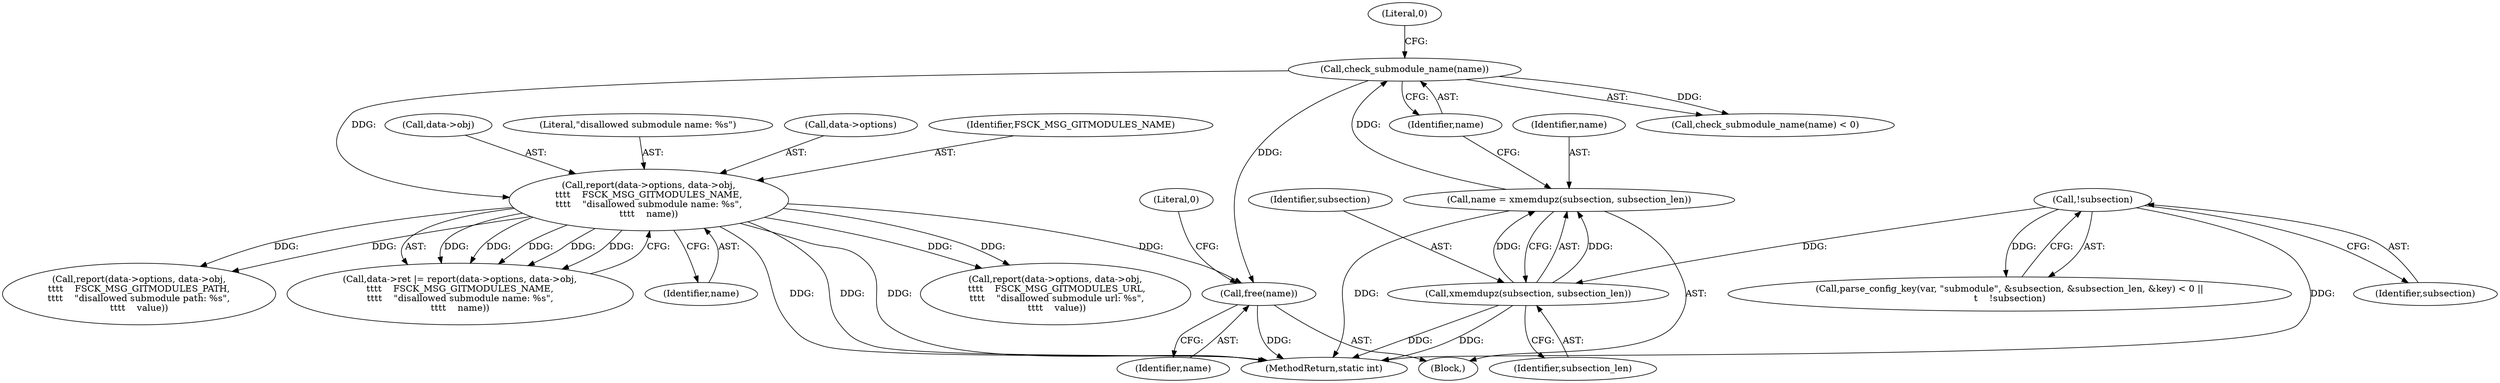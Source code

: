 digraph "0_git_1a7fd1fb2998002da6e9ff2ee46e1bdd25ee8404@API" {
"1000202" [label="(Call,free(name))"];
"1000144" [label="(Call,report(data->options, data->obj,\n\t\t\t\t    FSCK_MSG_GITMODULES_NAME,\n\t\t\t\t    \"disallowed submodule name: %s\",\n\t\t\t\t    name))"];
"1000137" [label="(Call,check_submodule_name(name))"];
"1000130" [label="(Call,name = xmemdupz(subsection, subsection_len))"];
"1000132" [label="(Call,xmemdupz(subsection, subsection_len))"];
"1000126" [label="(Call,!subsection)"];
"1000205" [label="(Literal,0)"];
"1000168" [label="(Call,report(data->options, data->obj,\n \t\t\t\t    FSCK_MSG_GITMODULES_URL,\n \t\t\t\t    \"disallowed submodule url: %s\",\n \t\t\t\t    value))"];
"1000148" [label="(Call,data->obj)"];
"1000138" [label="(Identifier,name)"];
"1000203" [label="(Identifier,name)"];
"1000139" [label="(Literal,0)"];
"1000206" [label="(MethodReturn,static int)"];
"1000152" [label="(Literal,\"disallowed submodule name: %s\")"];
"1000192" [label="(Call,report(data->options, data->obj,\n\t\t\t\t    FSCK_MSG_GITMODULES_PATH,\n\t\t\t\t    \"disallowed submodule path: %s\",\n\t\t\t\t    value))"];
"1000140" [label="(Call,data->ret |= report(data->options, data->obj,\n\t\t\t\t    FSCK_MSG_GITMODULES_NAME,\n\t\t\t\t    \"disallowed submodule name: %s\",\n\t\t\t\t    name))"];
"1000202" [label="(Call,free(name))"];
"1000145" [label="(Call,data->options)"];
"1000151" [label="(Identifier,FSCK_MSG_GITMODULES_NAME)"];
"1000104" [label="(Block,)"];
"1000131" [label="(Identifier,name)"];
"1000144" [label="(Call,report(data->options, data->obj,\n\t\t\t\t    FSCK_MSG_GITMODULES_NAME,\n\t\t\t\t    \"disallowed submodule name: %s\",\n\t\t\t\t    name))"];
"1000153" [label="(Identifier,name)"];
"1000137" [label="(Call,check_submodule_name(name))"];
"1000132" [label="(Call,xmemdupz(subsection, subsection_len))"];
"1000127" [label="(Identifier,subsection)"];
"1000114" [label="(Call,parse_config_key(var, \"submodule\", &subsection, &subsection_len, &key) < 0 ||\n\t    !subsection)"];
"1000133" [label="(Identifier,subsection)"];
"1000136" [label="(Call,check_submodule_name(name) < 0)"];
"1000130" [label="(Call,name = xmemdupz(subsection, subsection_len))"];
"1000126" [label="(Call,!subsection)"];
"1000134" [label="(Identifier,subsection_len)"];
"1000202" -> "1000104"  [label="AST: "];
"1000202" -> "1000203"  [label="CFG: "];
"1000203" -> "1000202"  [label="AST: "];
"1000205" -> "1000202"  [label="CFG: "];
"1000202" -> "1000206"  [label="DDG: "];
"1000144" -> "1000202"  [label="DDG: "];
"1000137" -> "1000202"  [label="DDG: "];
"1000144" -> "1000140"  [label="AST: "];
"1000144" -> "1000153"  [label="CFG: "];
"1000145" -> "1000144"  [label="AST: "];
"1000148" -> "1000144"  [label="AST: "];
"1000151" -> "1000144"  [label="AST: "];
"1000152" -> "1000144"  [label="AST: "];
"1000153" -> "1000144"  [label="AST: "];
"1000140" -> "1000144"  [label="CFG: "];
"1000144" -> "1000206"  [label="DDG: "];
"1000144" -> "1000206"  [label="DDG: "];
"1000144" -> "1000206"  [label="DDG: "];
"1000144" -> "1000140"  [label="DDG: "];
"1000144" -> "1000140"  [label="DDG: "];
"1000144" -> "1000140"  [label="DDG: "];
"1000144" -> "1000140"  [label="DDG: "];
"1000144" -> "1000140"  [label="DDG: "];
"1000137" -> "1000144"  [label="DDG: "];
"1000144" -> "1000168"  [label="DDG: "];
"1000144" -> "1000168"  [label="DDG: "];
"1000144" -> "1000192"  [label="DDG: "];
"1000144" -> "1000192"  [label="DDG: "];
"1000137" -> "1000136"  [label="AST: "];
"1000137" -> "1000138"  [label="CFG: "];
"1000138" -> "1000137"  [label="AST: "];
"1000139" -> "1000137"  [label="CFG: "];
"1000137" -> "1000136"  [label="DDG: "];
"1000130" -> "1000137"  [label="DDG: "];
"1000130" -> "1000104"  [label="AST: "];
"1000130" -> "1000132"  [label="CFG: "];
"1000131" -> "1000130"  [label="AST: "];
"1000132" -> "1000130"  [label="AST: "];
"1000138" -> "1000130"  [label="CFG: "];
"1000130" -> "1000206"  [label="DDG: "];
"1000132" -> "1000130"  [label="DDG: "];
"1000132" -> "1000130"  [label="DDG: "];
"1000132" -> "1000134"  [label="CFG: "];
"1000133" -> "1000132"  [label="AST: "];
"1000134" -> "1000132"  [label="AST: "];
"1000132" -> "1000206"  [label="DDG: "];
"1000132" -> "1000206"  [label="DDG: "];
"1000126" -> "1000132"  [label="DDG: "];
"1000126" -> "1000114"  [label="AST: "];
"1000126" -> "1000127"  [label="CFG: "];
"1000127" -> "1000126"  [label="AST: "];
"1000114" -> "1000126"  [label="CFG: "];
"1000126" -> "1000206"  [label="DDG: "];
"1000126" -> "1000114"  [label="DDG: "];
}
